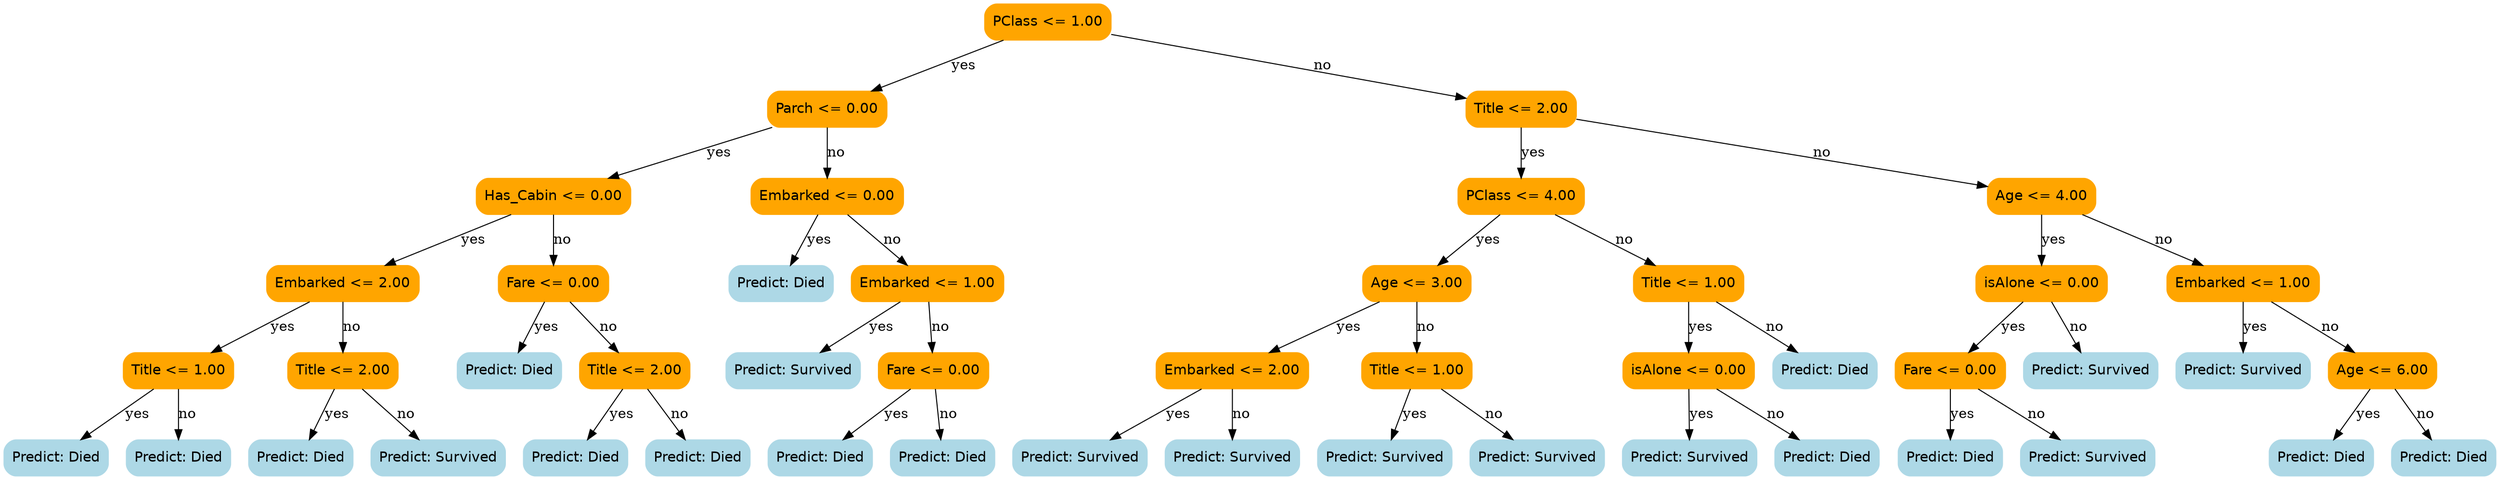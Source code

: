 digraph Tree {
  node [shape=box, style="rounded,filled", color="black", fontname="helvetica"];
  0 [label="PClass <= 1.00", style="filled,rounded", color="orange"];
  1 [label="Parch <= 0.00", style="filled,rounded", color="orange"];
  2 [label="Has_Cabin <= 0.00", style="filled,rounded", color="orange"];
  3 [label="Embarked <= 2.00", style="filled,rounded", color="orange"];
  4 [label="Title <= 1.00", style="filled,rounded", color="orange"];
  5 [label="Predict: Died", shape=box, style="filled,rounded", color="lightblue"];
  6 [label="Predict: Died", shape=box, style="filled,rounded", color="lightblue"];
  4 -> 5 [label="yes"];
  4 -> 6 [label="no"];
  7 [label="Title <= 2.00", style="filled,rounded", color="orange"];
  8 [label="Predict: Died", shape=box, style="filled,rounded", color="lightblue"];
  9 [label="Predict: Survived", shape=box, style="filled,rounded", color="lightblue"];
  7 -> 8 [label="yes"];
  7 -> 9 [label="no"];
  3 -> 4 [label="yes"];
  3 -> 7 [label="no"];
  10 [label="Fare <= 0.00", style="filled,rounded", color="orange"];
  11 [label="Predict: Died", shape=box, style="filled,rounded", color="lightblue"];
  12 [label="Title <= 2.00", style="filled,rounded", color="orange"];
  13 [label="Predict: Died", shape=box, style="filled,rounded", color="lightblue"];
  14 [label="Predict: Died", shape=box, style="filled,rounded", color="lightblue"];
  12 -> 13 [label="yes"];
  12 -> 14 [label="no"];
  10 -> 11 [label="yes"];
  10 -> 12 [label="no"];
  2 -> 3 [label="yes"];
  2 -> 10 [label="no"];
  15 [label="Embarked <= 0.00", style="filled,rounded", color="orange"];
  16 [label="Predict: Died", shape=box, style="filled,rounded", color="lightblue"];
  17 [label="Embarked <= 1.00", style="filled,rounded", color="orange"];
  18 [label="Predict: Survived", shape=box, style="filled,rounded", color="lightblue"];
  19 [label="Fare <= 0.00", style="filled,rounded", color="orange"];
  20 [label="Predict: Died", shape=box, style="filled,rounded", color="lightblue"];
  21 [label="Predict: Died", shape=box, style="filled,rounded", color="lightblue"];
  19 -> 20 [label="yes"];
  19 -> 21 [label="no"];
  17 -> 18 [label="yes"];
  17 -> 19 [label="no"];
  15 -> 16 [label="yes"];
  15 -> 17 [label="no"];
  1 -> 2 [label="yes"];
  1 -> 15 [label="no"];
  22 [label="Title <= 2.00", style="filled,rounded", color="orange"];
  23 [label="PClass <= 4.00", style="filled,rounded", color="orange"];
  24 [label="Age <= 3.00", style="filled,rounded", color="orange"];
  25 [label="Embarked <= 2.00", style="filled,rounded", color="orange"];
  26 [label="Predict: Survived", shape=box, style="filled,rounded", color="lightblue"];
  27 [label="Predict: Survived", shape=box, style="filled,rounded", color="lightblue"];
  25 -> 26 [label="yes"];
  25 -> 27 [label="no"];
  28 [label="Title <= 1.00", style="filled,rounded", color="orange"];
  29 [label="Predict: Survived", shape=box, style="filled,rounded", color="lightblue"];
  30 [label="Predict: Survived", shape=box, style="filled,rounded", color="lightblue"];
  28 -> 29 [label="yes"];
  28 -> 30 [label="no"];
  24 -> 25 [label="yes"];
  24 -> 28 [label="no"];
  31 [label="Title <= 1.00", style="filled,rounded", color="orange"];
  32 [label="isAlone <= 0.00", style="filled,rounded", color="orange"];
  33 [label="Predict: Survived", shape=box, style="filled,rounded", color="lightblue"];
  34 [label="Predict: Died", shape=box, style="filled,rounded", color="lightblue"];
  32 -> 33 [label="yes"];
  32 -> 34 [label="no"];
  35 [label="Predict: Died", shape=box, style="filled,rounded", color="lightblue"];
  31 -> 32 [label="yes"];
  31 -> 35 [label="no"];
  23 -> 24 [label="yes"];
  23 -> 31 [label="no"];
  36 [label="Age <= 4.00", style="filled,rounded", color="orange"];
  37 [label="isAlone <= 0.00", style="filled,rounded", color="orange"];
  38 [label="Fare <= 0.00", style="filled,rounded", color="orange"];
  39 [label="Predict: Died", shape=box, style="filled,rounded", color="lightblue"];
  40 [label="Predict: Survived", shape=box, style="filled,rounded", color="lightblue"];
  38 -> 39 [label="yes"];
  38 -> 40 [label="no"];
  41 [label="Predict: Survived", shape=box, style="filled,rounded", color="lightblue"];
  37 -> 38 [label="yes"];
  37 -> 41 [label="no"];
  42 [label="Embarked <= 1.00", style="filled,rounded", color="orange"];
  43 [label="Predict: Survived", shape=box, style="filled,rounded", color="lightblue"];
  44 [label="Age <= 6.00", style="filled,rounded", color="orange"];
  45 [label="Predict: Died", shape=box, style="filled,rounded", color="lightblue"];
  46 [label="Predict: Died", shape=box, style="filled,rounded", color="lightblue"];
  44 -> 45 [label="yes"];
  44 -> 46 [label="no"];
  42 -> 43 [label="yes"];
  42 -> 44 [label="no"];
  36 -> 37 [label="yes"];
  36 -> 42 [label="no"];
  22 -> 23 [label="yes"];
  22 -> 36 [label="no"];
  0 -> 1 [label="yes"];
  0 -> 22 [label="no"];
}
